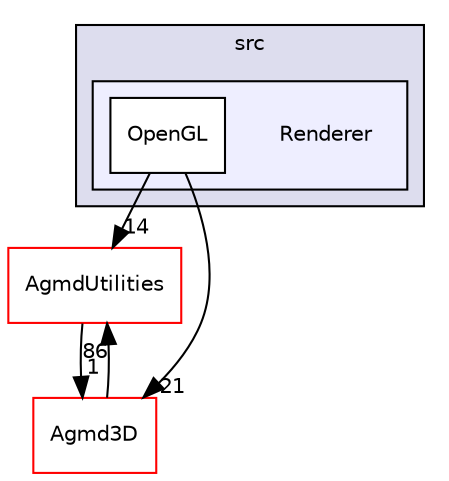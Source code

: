 digraph "src/Renderer" {
  compound=true
  node [ fontsize="10", fontname="Helvetica"];
  edge [ labelfontsize="10", labelfontname="Helvetica"];
  subgraph clusterdir_b410d07ab593881ab11f161da7a80e94 {
    graph [ bgcolor="#ddddee", pencolor="black", label="src" fontname="Helvetica", fontsize="10", URL="dir_b410d07ab593881ab11f161da7a80e94.html"]
  subgraph clusterdir_f26eb1c4e84094c4df4f7a4f9a1bc3da {
    graph [ bgcolor="#eeeeff", pencolor="black", label="" URL="dir_f26eb1c4e84094c4df4f7a4f9a1bc3da.html"];
    dir_f26eb1c4e84094c4df4f7a4f9a1bc3da [shape=plaintext label="Renderer"];
    dir_341917ad8d0960fbeb53597e667176c0 [shape=box label="OpenGL" color="black" fillcolor="white" style="filled" URL="dir_341917ad8d0960fbeb53597e667176c0.html"];
  }
  }
  dir_c11272a1c791afc0e19bc74f6f6797fb [shape=box label="AgmdUtilities" fillcolor="white" style="filled" color="red" URL="dir_c11272a1c791afc0e19bc74f6f6797fb.html"];
  dir_b6dd29adde0db5f9f95c54dc9697d5b1 [shape=box label="Agmd3D" fillcolor="white" style="filled" color="red" URL="dir_b6dd29adde0db5f9f95c54dc9697d5b1.html"];
  dir_c11272a1c791afc0e19bc74f6f6797fb->dir_b6dd29adde0db5f9f95c54dc9697d5b1 [headlabel="1", labeldistance=1.5 headhref="dir_000034_000001.html"];
  dir_341917ad8d0960fbeb53597e667176c0->dir_c11272a1c791afc0e19bc74f6f6797fb [headlabel="14", labeldistance=1.5 headhref="dir_000050_000034.html"];
  dir_341917ad8d0960fbeb53597e667176c0->dir_b6dd29adde0db5f9f95c54dc9697d5b1 [headlabel="21", labeldistance=1.5 headhref="dir_000050_000001.html"];
  dir_b6dd29adde0db5f9f95c54dc9697d5b1->dir_c11272a1c791afc0e19bc74f6f6797fb [headlabel="86", labeldistance=1.5 headhref="dir_000001_000034.html"];
}
